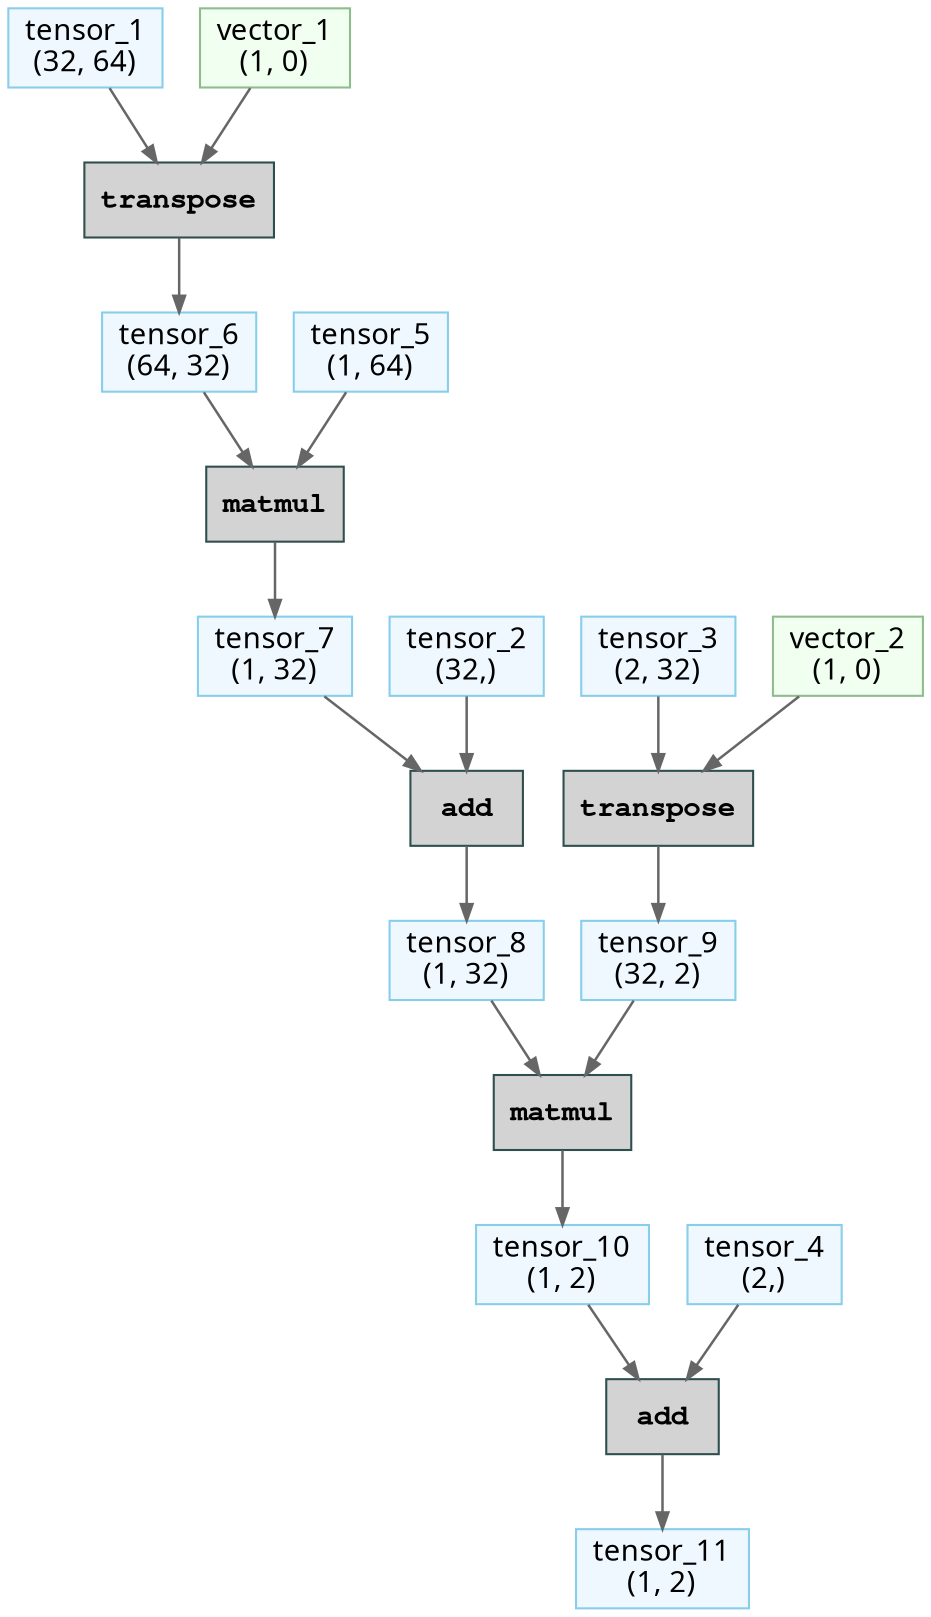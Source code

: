// Computational Graph
digraph {
	rankdir=TB
	node [shape=record]
	135820316918448 [label="tensor_1
(32, 64)" color=skyblue fillcolor=aliceblue fontname="Sans-Serif" labeljust=l shape=box style=filled]
	135820316918736 [label="tensor_2
(32,)" color=skyblue fillcolor=aliceblue fontname="Sans-Serif" labeljust=l shape=box style=filled]
	135820316918592 [label="tensor_3
(2, 32)" color=skyblue fillcolor=aliceblue fontname="Sans-Serif" labeljust=l shape=box style=filled]
	135820316918928 [label="tensor_4
(2,)" color=skyblue fillcolor=aliceblue fontname="Sans-Serif" labeljust=l shape=box style=filled]
	135820316919120 [label="tensor_5
(1, 64)" color=skyblue fillcolor=aliceblue fontname="Sans-Serif" labeljust=l shape=box style=filled]
	135820316919360 [label="tensor_6
(64, 32)" color=skyblue fillcolor=aliceblue fontname="Sans-Serif" labeljust=l shape=box style=filled]
	135820316919312 [label="vector_1
(1, 0)" color=darkseagreen fillcolor=honeydew fontname="Sans-Serif" labeljust=l shape=box style=filled]
	135820316919456 [label=transpose color=darkslategray fillcolor=lightgray fontname="Courier Bold" labeljust=l shape=box style=filled]
	135820316919648 [label="tensor_7
(1, 32)" color=skyblue fillcolor=aliceblue fontname="Sans-Serif" labeljust=l shape=box style=filled]
	135820316919744 [label=matmul color=darkslategray fillcolor=lightgray fontname="Courier Bold" labeljust=l shape=box style=filled]
	135820316920608 [label="tensor_8
(1, 32)" color=skyblue fillcolor=aliceblue fontname="Sans-Serif" labeljust=l shape=box style=filled]
	135820316920704 [label=add color=darkslategray fillcolor=lightgray fontname="Courier Bold" labeljust=l shape=box style=filled]
	135820316920944 [label="tensor_9
(32, 2)" color=skyblue fillcolor=aliceblue fontname="Sans-Serif" labeljust=l shape=box style=filled]
	135820316920896 [label="vector_2
(1, 0)" color=darkseagreen fillcolor=honeydew fontname="Sans-Serif" labeljust=l shape=box style=filled]
	135820316921040 [label=transpose color=darkslategray fillcolor=lightgray fontname="Courier Bold" labeljust=l shape=box style=filled]
	135820316921232 [label="tensor_10
(1, 2)" color=skyblue fillcolor=aliceblue fontname="Sans-Serif" labeljust=l shape=box style=filled]
	135820316921328 [label=matmul color=darkslategray fillcolor=lightgray fontname="Courier Bold" labeljust=l shape=box style=filled]
	135820316921520 [label="tensor_11
(1, 2)" color=skyblue fillcolor=aliceblue fontname="Sans-Serif" labeljust=l shape=box style=filled]
	135820316921616 [label=add color=darkslategray fillcolor=lightgray fontname="Courier Bold" labeljust=l shape=box style=filled]
	135820316919456 -> 135820316919360 [arrowsize=0.8 color=gray40 penwidth=1.2]
	135820316918448 -> 135820316919456 [arrowsize=0.8 color=gray40 penwidth=1.2]
	135820316919312 -> 135820316919456 [arrowsize=0.8 color=gray40 penwidth=1.2]
	135820316919744 -> 135820316919648 [arrowsize=0.8 color=gray40 penwidth=1.2]
	135820316919120 -> 135820316919744 [arrowsize=0.8 color=gray40 penwidth=1.2]
	135820316919360 -> 135820316919744 [arrowsize=0.8 color=gray40 penwidth=1.2]
	135820316920704 -> 135820316920608 [arrowsize=0.8 color=gray40 penwidth=1.2]
	135820316919648 -> 135820316920704 [arrowsize=0.8 color=gray40 penwidth=1.2]
	135820316918736 -> 135820316920704 [arrowsize=0.8 color=gray40 penwidth=1.2]
	135820316921040 -> 135820316920944 [arrowsize=0.8 color=gray40 penwidth=1.2]
	135820316918592 -> 135820316921040 [arrowsize=0.8 color=gray40 penwidth=1.2]
	135820316920896 -> 135820316921040 [arrowsize=0.8 color=gray40 penwidth=1.2]
	135820316921328 -> 135820316921232 [arrowsize=0.8 color=gray40 penwidth=1.2]
	135820316920608 -> 135820316921328 [arrowsize=0.8 color=gray40 penwidth=1.2]
	135820316920944 -> 135820316921328 [arrowsize=0.8 color=gray40 penwidth=1.2]
	135820316921616 -> 135820316921520 [arrowsize=0.8 color=gray40 penwidth=1.2]
	135820316921232 -> 135820316921616 [arrowsize=0.8 color=gray40 penwidth=1.2]
	135820316918928 -> 135820316921616 [arrowsize=0.8 color=gray40 penwidth=1.2]
}
